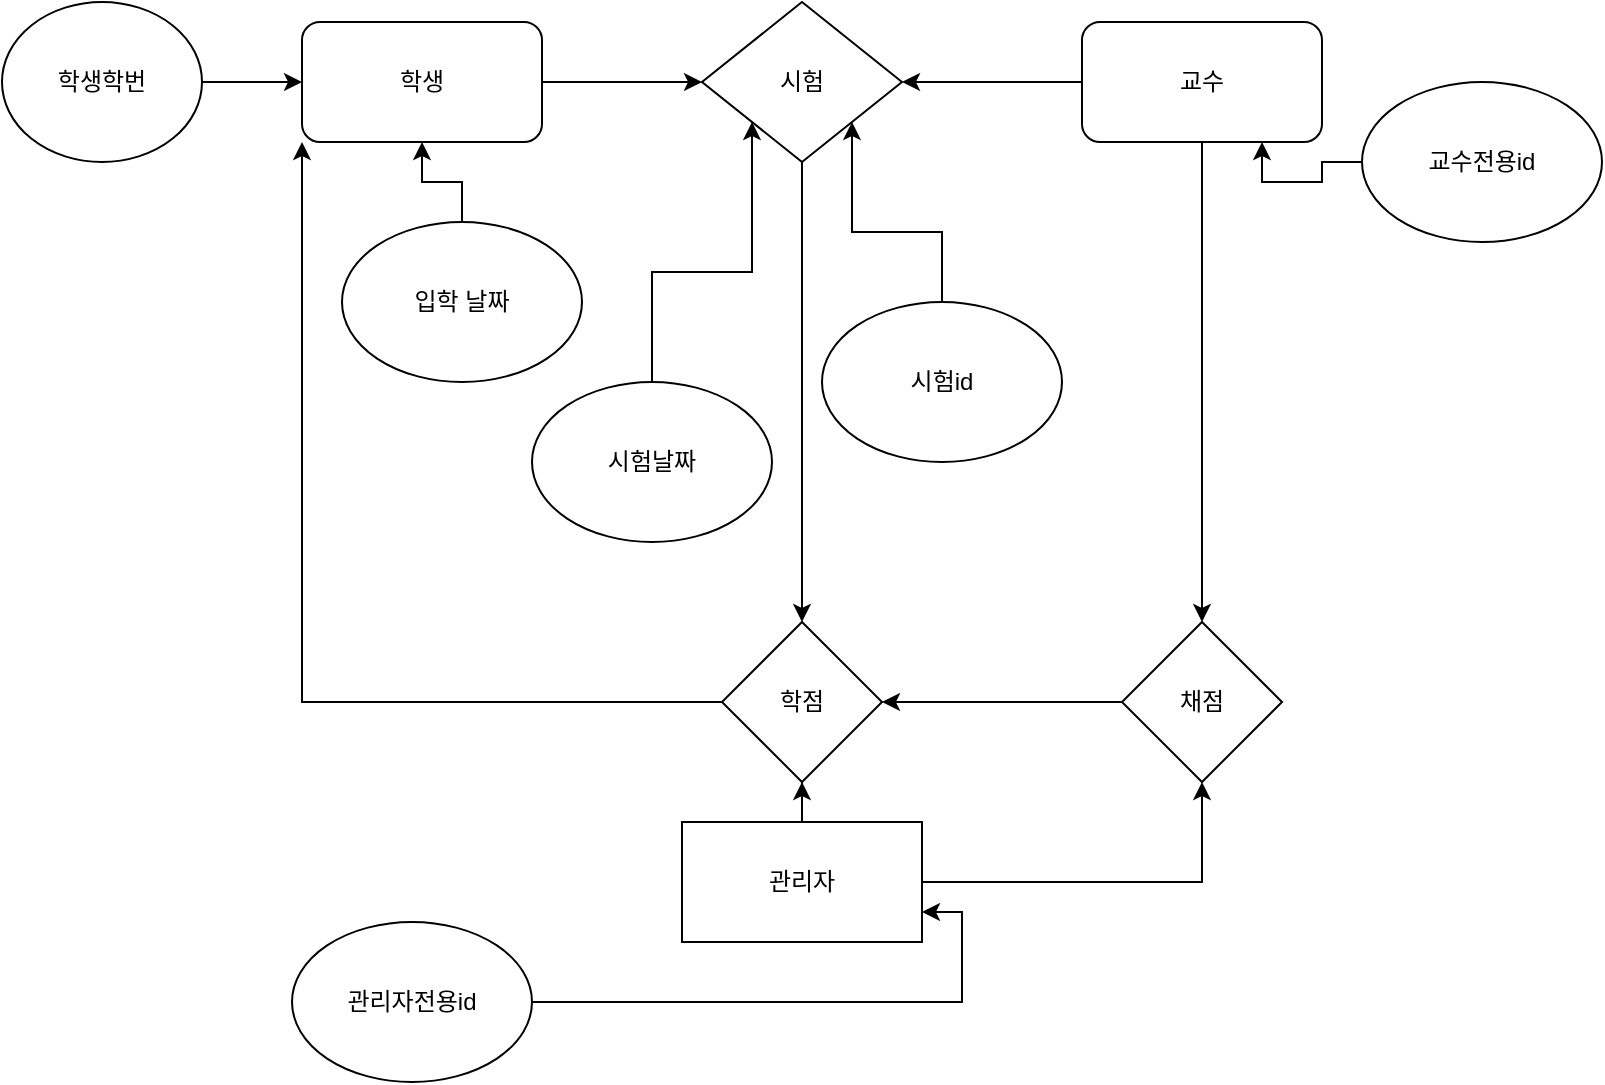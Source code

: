 <mxfile version="20.2.7" type="github">
  <diagram id="R2lEEEUBdFMjLlhIrx00" name="Page-1">
    <mxGraphModel dx="1038" dy="539" grid="1" gridSize="10" guides="1" tooltips="1" connect="1" arrows="1" fold="1" page="1" pageScale="1" pageWidth="850" pageHeight="1100" math="0" shadow="0" extFonts="Permanent Marker^https://fonts.googleapis.com/css?family=Permanent+Marker">
      <root>
        <mxCell id="0" />
        <mxCell id="1" parent="0" />
        <mxCell id="XGu9gnbW7P1dqQNE1KHX-21" style="edgeStyle=orthogonalEdgeStyle;rounded=0;orthogonalLoop=1;jettySize=auto;html=1;" edge="1" parent="1" source="XGu9gnbW7P1dqQNE1KHX-1" target="XGu9gnbW7P1dqQNE1KHX-16">
          <mxGeometry relative="1" as="geometry" />
        </mxCell>
        <mxCell id="XGu9gnbW7P1dqQNE1KHX-1" value="학생" style="rounded=1;whiteSpace=wrap;html=1;" vertex="1" parent="1">
          <mxGeometry x="190" y="40" width="120" height="60" as="geometry" />
        </mxCell>
        <mxCell id="XGu9gnbW7P1dqQNE1KHX-23" style="edgeStyle=orthogonalEdgeStyle;rounded=0;orthogonalLoop=1;jettySize=auto;html=1;entryX=1;entryY=0.5;entryDx=0;entryDy=0;" edge="1" parent="1" source="XGu9gnbW7P1dqQNE1KHX-2" target="XGu9gnbW7P1dqQNE1KHX-16">
          <mxGeometry relative="1" as="geometry" />
        </mxCell>
        <mxCell id="XGu9gnbW7P1dqQNE1KHX-29" style="edgeStyle=orthogonalEdgeStyle;rounded=0;orthogonalLoop=1;jettySize=auto;html=1;entryX=0.5;entryY=0;entryDx=0;entryDy=0;" edge="1" parent="1" source="XGu9gnbW7P1dqQNE1KHX-2" target="XGu9gnbW7P1dqQNE1KHX-28">
          <mxGeometry relative="1" as="geometry" />
        </mxCell>
        <mxCell id="XGu9gnbW7P1dqQNE1KHX-2" value="교수" style="rounded=1;whiteSpace=wrap;html=1;" vertex="1" parent="1">
          <mxGeometry x="580" y="40" width="120" height="60" as="geometry" />
        </mxCell>
        <mxCell id="XGu9gnbW7P1dqQNE1KHX-32" style="edgeStyle=orthogonalEdgeStyle;rounded=0;orthogonalLoop=1;jettySize=auto;html=1;entryX=0.5;entryY=1;entryDx=0;entryDy=0;" edge="1" parent="1" source="XGu9gnbW7P1dqQNE1KHX-3" target="XGu9gnbW7P1dqQNE1KHX-25">
          <mxGeometry relative="1" as="geometry" />
        </mxCell>
        <mxCell id="XGu9gnbW7P1dqQNE1KHX-33" style="edgeStyle=orthogonalEdgeStyle;rounded=0;orthogonalLoop=1;jettySize=auto;html=1;entryX=0.5;entryY=1;entryDx=0;entryDy=0;" edge="1" parent="1" source="XGu9gnbW7P1dqQNE1KHX-3" target="XGu9gnbW7P1dqQNE1KHX-28">
          <mxGeometry relative="1" as="geometry" />
        </mxCell>
        <mxCell id="XGu9gnbW7P1dqQNE1KHX-3" value="관리자" style="rounded=0;whiteSpace=wrap;html=1;" vertex="1" parent="1">
          <mxGeometry x="380" y="440" width="120" height="60" as="geometry" />
        </mxCell>
        <mxCell id="XGu9gnbW7P1dqQNE1KHX-15" style="edgeStyle=orthogonalEdgeStyle;rounded=0;orthogonalLoop=1;jettySize=auto;html=1;entryX=0;entryY=0.5;entryDx=0;entryDy=0;" edge="1" parent="1" source="XGu9gnbW7P1dqQNE1KHX-4" target="XGu9gnbW7P1dqQNE1KHX-1">
          <mxGeometry relative="1" as="geometry" />
        </mxCell>
        <mxCell id="XGu9gnbW7P1dqQNE1KHX-4" value="학생학번" style="ellipse;whiteSpace=wrap;html=1;" vertex="1" parent="1">
          <mxGeometry x="40" y="30" width="100" height="80" as="geometry" />
        </mxCell>
        <mxCell id="XGu9gnbW7P1dqQNE1KHX-13" style="edgeStyle=orthogonalEdgeStyle;rounded=0;orthogonalLoop=1;jettySize=auto;html=1;" edge="1" parent="1" source="XGu9gnbW7P1dqQNE1KHX-7" target="XGu9gnbW7P1dqQNE1KHX-1">
          <mxGeometry relative="1" as="geometry" />
        </mxCell>
        <mxCell id="XGu9gnbW7P1dqQNE1KHX-7" value="입학 날짜" style="ellipse;whiteSpace=wrap;html=1;" vertex="1" parent="1">
          <mxGeometry x="210" y="140" width="120" height="80" as="geometry" />
        </mxCell>
        <mxCell id="XGu9gnbW7P1dqQNE1KHX-24" style="edgeStyle=orthogonalEdgeStyle;rounded=0;orthogonalLoop=1;jettySize=auto;html=1;entryX=0.75;entryY=1;entryDx=0;entryDy=0;" edge="1" parent="1" source="XGu9gnbW7P1dqQNE1KHX-8" target="XGu9gnbW7P1dqQNE1KHX-2">
          <mxGeometry relative="1" as="geometry" />
        </mxCell>
        <mxCell id="XGu9gnbW7P1dqQNE1KHX-8" value="교수전용id" style="ellipse;whiteSpace=wrap;html=1;" vertex="1" parent="1">
          <mxGeometry x="720" y="70" width="120" height="80" as="geometry" />
        </mxCell>
        <mxCell id="XGu9gnbW7P1dqQNE1KHX-27" style="edgeStyle=orthogonalEdgeStyle;rounded=0;orthogonalLoop=1;jettySize=auto;html=1;entryX=1;entryY=0.75;entryDx=0;entryDy=0;" edge="1" parent="1" source="XGu9gnbW7P1dqQNE1KHX-9" target="XGu9gnbW7P1dqQNE1KHX-3">
          <mxGeometry relative="1" as="geometry" />
        </mxCell>
        <mxCell id="XGu9gnbW7P1dqQNE1KHX-9" value="관리자전용id" style="ellipse;whiteSpace=wrap;html=1;" vertex="1" parent="1">
          <mxGeometry x="185" y="490" width="120" height="80" as="geometry" />
        </mxCell>
        <mxCell id="XGu9gnbW7P1dqQNE1KHX-26" style="edgeStyle=orthogonalEdgeStyle;rounded=0;orthogonalLoop=1;jettySize=auto;html=1;entryX=0.5;entryY=0;entryDx=0;entryDy=0;" edge="1" parent="1" source="XGu9gnbW7P1dqQNE1KHX-16" target="XGu9gnbW7P1dqQNE1KHX-25">
          <mxGeometry relative="1" as="geometry" />
        </mxCell>
        <mxCell id="XGu9gnbW7P1dqQNE1KHX-16" value="시험" style="rhombus;whiteSpace=wrap;html=1;" vertex="1" parent="1">
          <mxGeometry x="390" y="30" width="100" height="80" as="geometry" />
        </mxCell>
        <mxCell id="XGu9gnbW7P1dqQNE1KHX-20" style="edgeStyle=orthogonalEdgeStyle;rounded=0;orthogonalLoop=1;jettySize=auto;html=1;entryX=1;entryY=1;entryDx=0;entryDy=0;" edge="1" parent="1" source="XGu9gnbW7P1dqQNE1KHX-17" target="XGu9gnbW7P1dqQNE1KHX-16">
          <mxGeometry relative="1" as="geometry" />
        </mxCell>
        <mxCell id="XGu9gnbW7P1dqQNE1KHX-17" value="시험id" style="ellipse;whiteSpace=wrap;html=1;" vertex="1" parent="1">
          <mxGeometry x="450" y="180" width="120" height="80" as="geometry" />
        </mxCell>
        <mxCell id="XGu9gnbW7P1dqQNE1KHX-19" style="edgeStyle=orthogonalEdgeStyle;rounded=0;orthogonalLoop=1;jettySize=auto;html=1;entryX=0;entryY=1;entryDx=0;entryDy=0;" edge="1" parent="1" source="XGu9gnbW7P1dqQNE1KHX-18" target="XGu9gnbW7P1dqQNE1KHX-16">
          <mxGeometry relative="1" as="geometry" />
        </mxCell>
        <mxCell id="XGu9gnbW7P1dqQNE1KHX-18" value="시험날짜" style="ellipse;whiteSpace=wrap;html=1;" vertex="1" parent="1">
          <mxGeometry x="305" y="220" width="120" height="80" as="geometry" />
        </mxCell>
        <mxCell id="XGu9gnbW7P1dqQNE1KHX-31" style="edgeStyle=orthogonalEdgeStyle;rounded=0;orthogonalLoop=1;jettySize=auto;html=1;exitX=0;exitY=0.5;exitDx=0;exitDy=0;entryX=0;entryY=1;entryDx=0;entryDy=0;" edge="1" parent="1" source="XGu9gnbW7P1dqQNE1KHX-25" target="XGu9gnbW7P1dqQNE1KHX-1">
          <mxGeometry relative="1" as="geometry" />
        </mxCell>
        <mxCell id="XGu9gnbW7P1dqQNE1KHX-25" value="학점" style="rhombus;whiteSpace=wrap;html=1;" vertex="1" parent="1">
          <mxGeometry x="400" y="340" width="80" height="80" as="geometry" />
        </mxCell>
        <mxCell id="XGu9gnbW7P1dqQNE1KHX-30" style="edgeStyle=orthogonalEdgeStyle;rounded=0;orthogonalLoop=1;jettySize=auto;html=1;entryX=1;entryY=0.5;entryDx=0;entryDy=0;" edge="1" parent="1" source="XGu9gnbW7P1dqQNE1KHX-28" target="XGu9gnbW7P1dqQNE1KHX-25">
          <mxGeometry relative="1" as="geometry" />
        </mxCell>
        <mxCell id="XGu9gnbW7P1dqQNE1KHX-28" value="채점" style="rhombus;whiteSpace=wrap;html=1;" vertex="1" parent="1">
          <mxGeometry x="600" y="340" width="80" height="80" as="geometry" />
        </mxCell>
      </root>
    </mxGraphModel>
  </diagram>
</mxfile>
